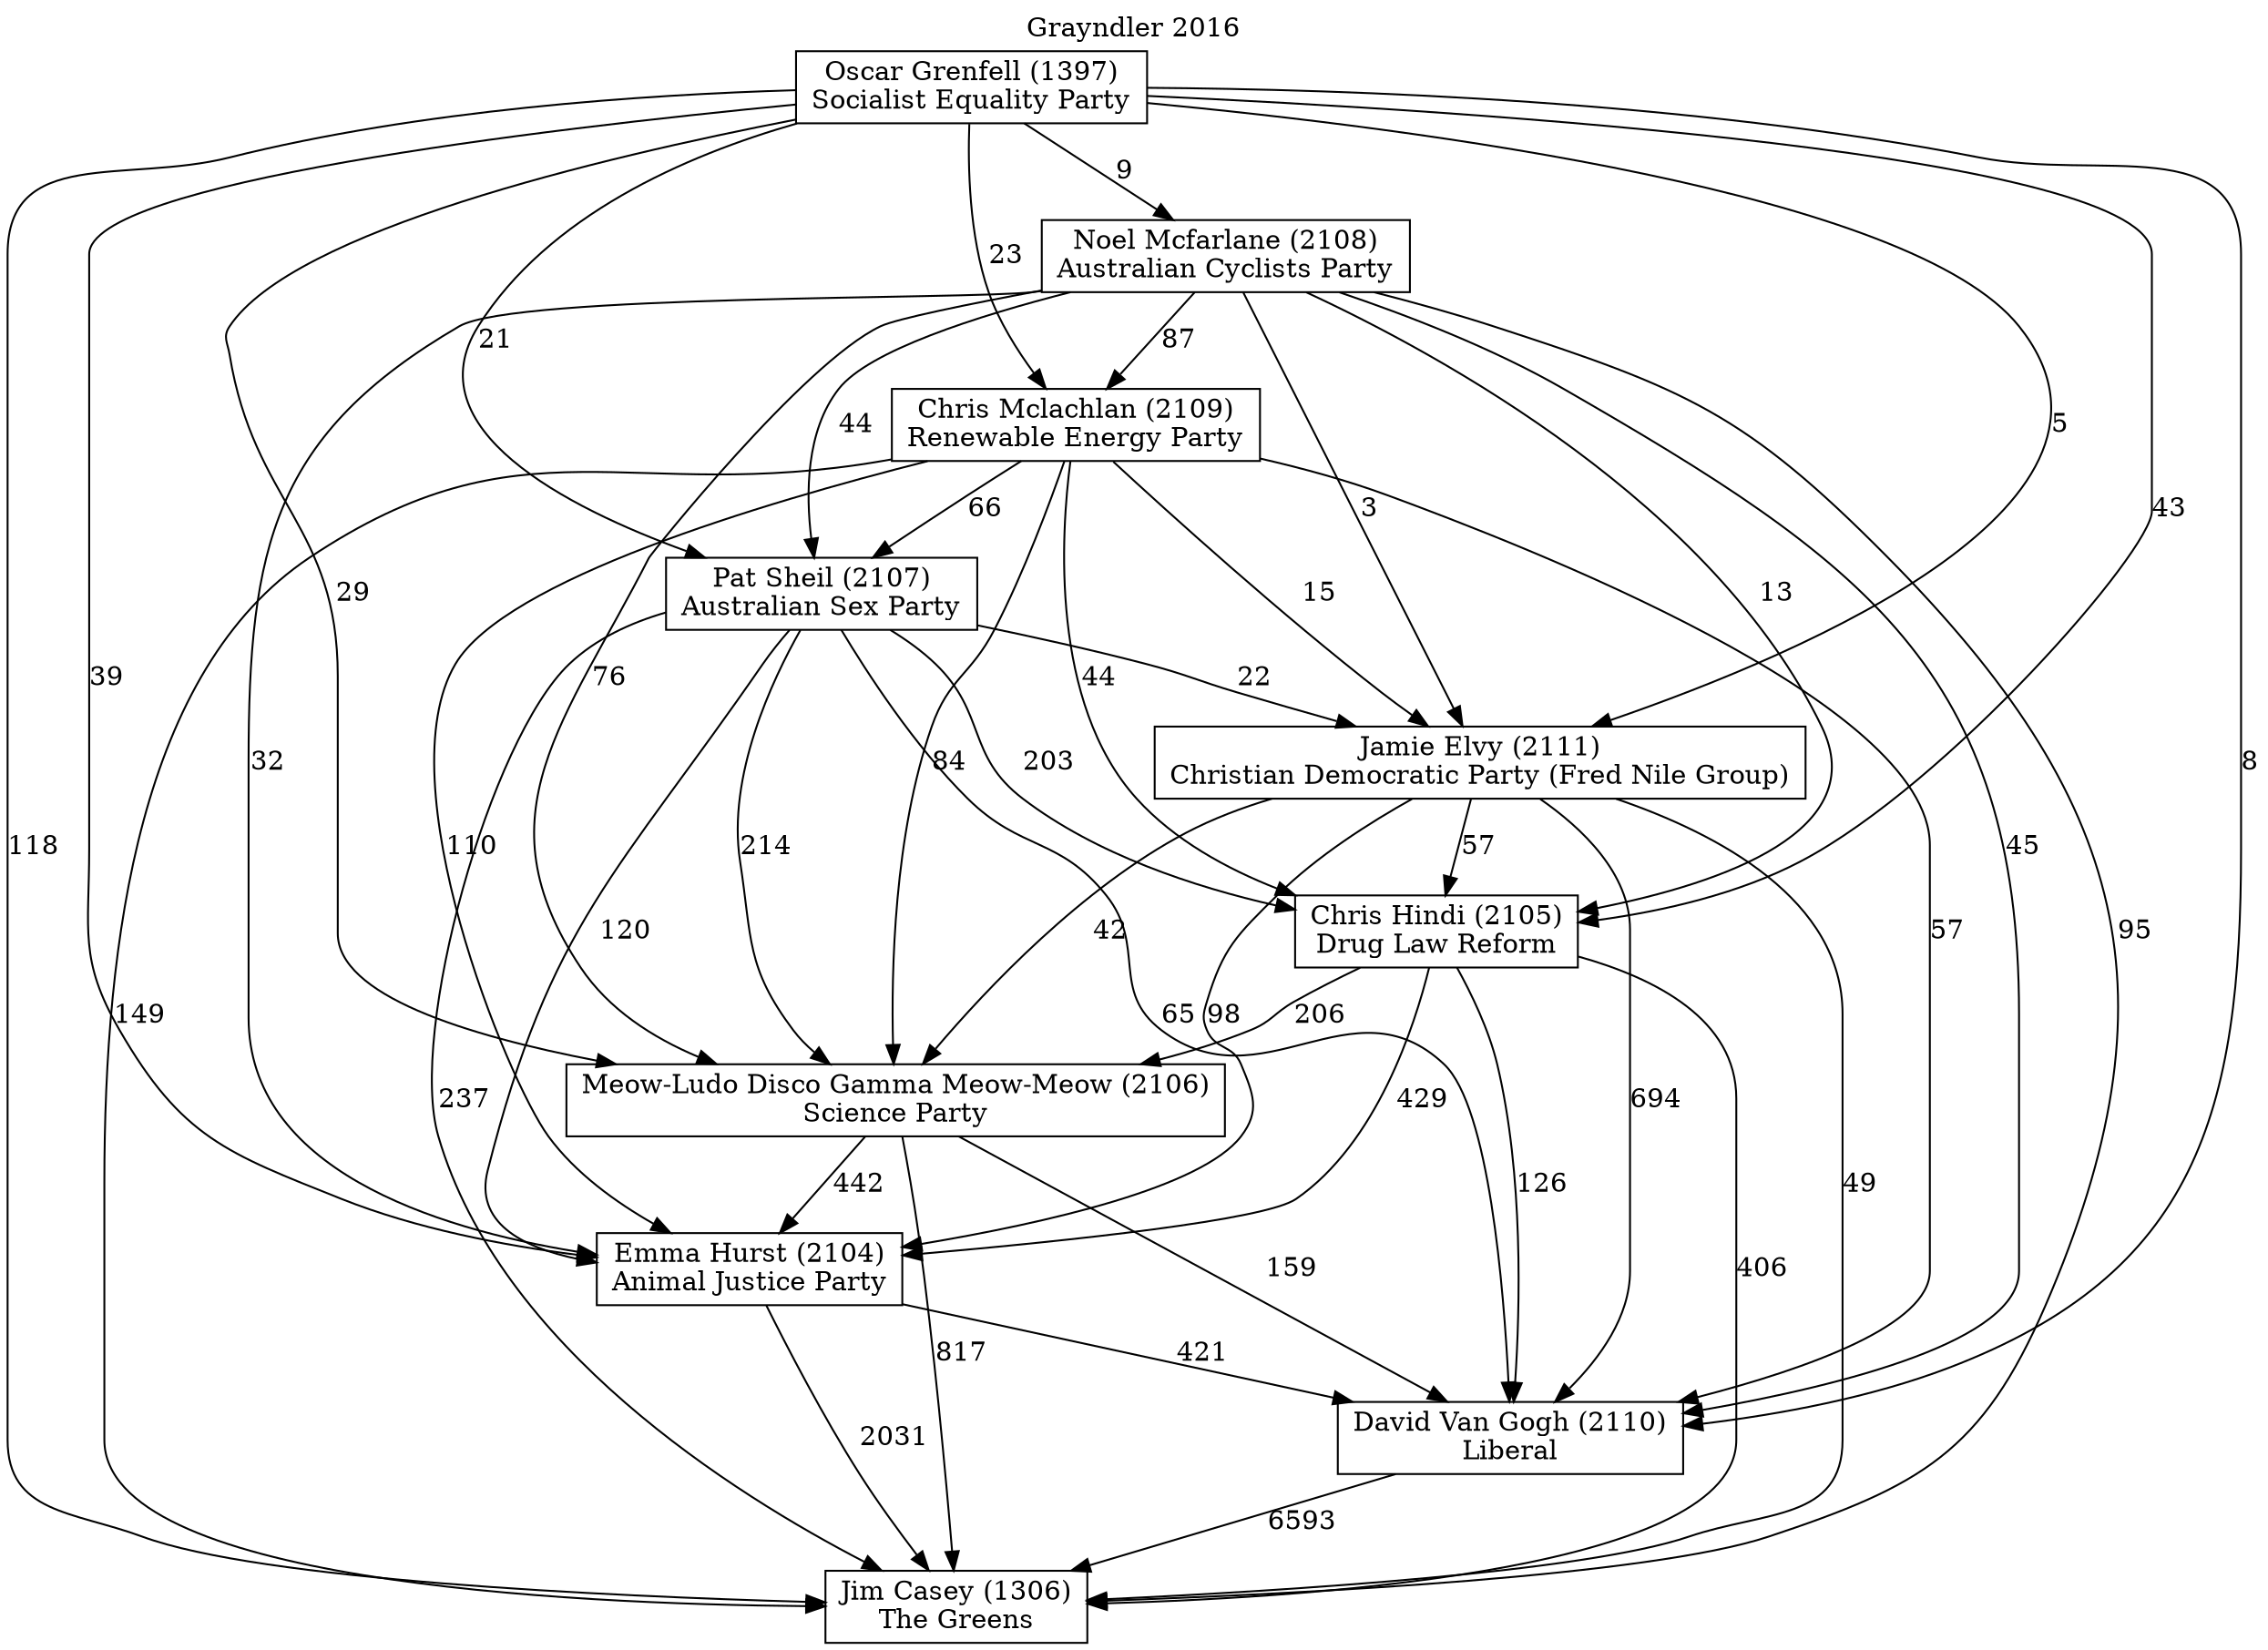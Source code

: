 // House preference flow
digraph "Jim Casey (1306)_Grayndler_2016" {
	graph [label="Grayndler 2016" labelloc=t mclimit=10]
	node [shape=box]
	"Oscar Grenfell (1397)" [label="Oscar Grenfell (1397)
Socialist Equality Party"]
	"Jim Casey (1306)" [label="Jim Casey (1306)
The Greens"]
	"David Van Gogh (2110)" [label="David Van Gogh (2110)
Liberal"]
	"Jamie Elvy (2111)" [label="Jamie Elvy (2111)
Christian Democratic Party (Fred Nile Group)"]
	"Emma Hurst (2104)" [label="Emma Hurst (2104)
Animal Justice Party"]
	"Pat Sheil (2107)" [label="Pat Sheil (2107)
Australian Sex Party"]
	"Chris Mclachlan (2109)" [label="Chris Mclachlan (2109)
Renewable Energy Party"]
	"Noel Mcfarlane (2108)" [label="Noel Mcfarlane (2108)
Australian Cyclists Party"]
	"Chris Hindi (2105)" [label="Chris Hindi (2105)
Drug Law Reform"]
	"Meow-Ludo Disco Gamma Meow-Meow (2106)" [label="Meow-Ludo Disco Gamma Meow-Meow (2106)
Science Party"]
	"Pat Sheil (2107)" -> "Emma Hurst (2104)" [label=120]
	"Chris Mclachlan (2109)" -> "Emma Hurst (2104)" [label=110]
	"Noel Mcfarlane (2108)" -> "Chris Mclachlan (2109)" [label=87]
	"Noel Mcfarlane (2108)" -> "Pat Sheil (2107)" [label=44]
	"Jamie Elvy (2111)" -> "David Van Gogh (2110)" [label=694]
	"Pat Sheil (2107)" -> "Jim Casey (1306)" [label=237]
	"Oscar Grenfell (1397)" -> "Chris Hindi (2105)" [label=43]
	"Chris Hindi (2105)" -> "Emma Hurst (2104)" [label=429]
	"Noel Mcfarlane (2108)" -> "Emma Hurst (2104)" [label=32]
	"Chris Mclachlan (2109)" -> "Pat Sheil (2107)" [label=66]
	"Jamie Elvy (2111)" -> "Jim Casey (1306)" [label=49]
	"Noel Mcfarlane (2108)" -> "David Van Gogh (2110)" [label=45]
	"Meow-Ludo Disco Gamma Meow-Meow (2106)" -> "David Van Gogh (2110)" [label=159]
	"Jamie Elvy (2111)" -> "Emma Hurst (2104)" [label=98]
	"Chris Mclachlan (2109)" -> "Jamie Elvy (2111)" [label=15]
	"Oscar Grenfell (1397)" -> "Pat Sheil (2107)" [label=21]
	"Jamie Elvy (2111)" -> "Chris Hindi (2105)" [label=57]
	"Pat Sheil (2107)" -> "Jamie Elvy (2111)" [label=22]
	"Oscar Grenfell (1397)" -> "Meow-Ludo Disco Gamma Meow-Meow (2106)" [label=29]
	"Oscar Grenfell (1397)" -> "Emma Hurst (2104)" [label=39]
	"Noel Mcfarlane (2108)" -> "Jamie Elvy (2111)" [label=3]
	"Chris Mclachlan (2109)" -> "David Van Gogh (2110)" [label=57]
	"Emma Hurst (2104)" -> "David Van Gogh (2110)" [label=421]
	"Noel Mcfarlane (2108)" -> "Chris Hindi (2105)" [label=13]
	"Oscar Grenfell (1397)" -> "Noel Mcfarlane (2108)" [label=9]
	"Meow-Ludo Disco Gamma Meow-Meow (2106)" -> "Jim Casey (1306)" [label=817]
	"Meow-Ludo Disco Gamma Meow-Meow (2106)" -> "Emma Hurst (2104)" [label=442]
	"Emma Hurst (2104)" -> "Jim Casey (1306)" [label=2031]
	"Noel Mcfarlane (2108)" -> "Meow-Ludo Disco Gamma Meow-Meow (2106)" [label=76]
	"Oscar Grenfell (1397)" -> "Jamie Elvy (2111)" [label=5]
	"Oscar Grenfell (1397)" -> "Jim Casey (1306)" [label=118]
	"Pat Sheil (2107)" -> "Meow-Ludo Disco Gamma Meow-Meow (2106)" [label=214]
	"Chris Mclachlan (2109)" -> "Chris Hindi (2105)" [label=44]
	"Noel Mcfarlane (2108)" -> "Jim Casey (1306)" [label=95]
	"Oscar Grenfell (1397)" -> "Chris Mclachlan (2109)" [label=23]
	"Pat Sheil (2107)" -> "David Van Gogh (2110)" [label=65]
	"Chris Hindi (2105)" -> "Jim Casey (1306)" [label=406]
	"Oscar Grenfell (1397)" -> "David Van Gogh (2110)" [label=8]
	"Chris Hindi (2105)" -> "David Van Gogh (2110)" [label=126]
	"Chris Mclachlan (2109)" -> "Jim Casey (1306)" [label=149]
	"Chris Mclachlan (2109)" -> "Meow-Ludo Disco Gamma Meow-Meow (2106)" [label=84]
	"Jamie Elvy (2111)" -> "Meow-Ludo Disco Gamma Meow-Meow (2106)" [label=42]
	"Chris Hindi (2105)" -> "Meow-Ludo Disco Gamma Meow-Meow (2106)" [label=206]
	"Pat Sheil (2107)" -> "Chris Hindi (2105)" [label=203]
	"David Van Gogh (2110)" -> "Jim Casey (1306)" [label=6593]
}
